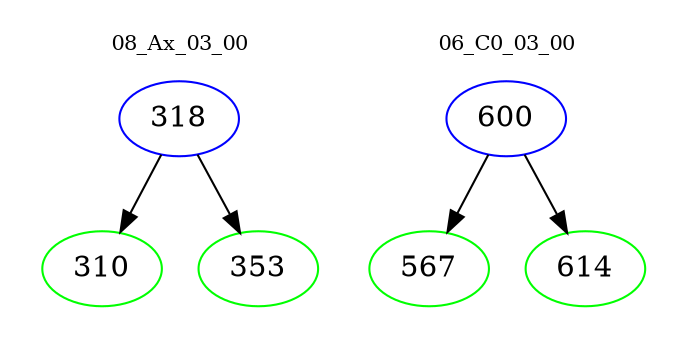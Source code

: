 digraph{
subgraph cluster_0 {
color = white
label = "08_Ax_03_00";
fontsize=10;
T0_318 [label="318", color="blue"]
T0_318 -> T0_310 [color="black"]
T0_310 [label="310", color="green"]
T0_318 -> T0_353 [color="black"]
T0_353 [label="353", color="green"]
}
subgraph cluster_1 {
color = white
label = "06_C0_03_00";
fontsize=10;
T1_600 [label="600", color="blue"]
T1_600 -> T1_567 [color="black"]
T1_567 [label="567", color="green"]
T1_600 -> T1_614 [color="black"]
T1_614 [label="614", color="green"]
}
}
